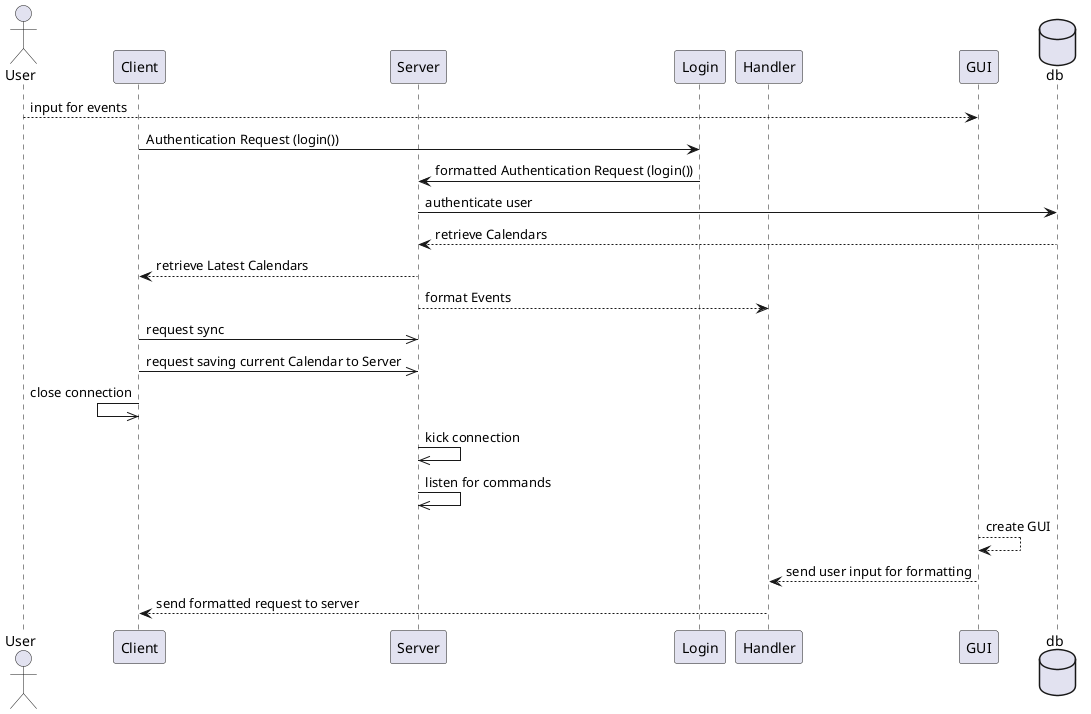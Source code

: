 @startuml

skinparam Shadowing false

actor User as U
participant Client as C
participant Server as S
participant Login as auth
participant Handler as H
participant GUI as G
database db

U --> G: input for events
C -> auth: Authentication Request (login())
auth -> S: formatted Authentication Request (login())
S -> db: authenticate user
db --> S: retrieve Calendars
C <-- S: retrieve Latest Calendars
H <-- S: format Events
C ->> S: request sync
C ->> S: request saving current Calendar to Server
C <<- C: close connection
S ->> S: kick connection
S ->> S: listen for commands
G --> G: create GUI
G --> H: send user input for formatting
H --> C: send formatted request to server 

'!include ../../plantuml-styles/ae-copyright-footer.txt
@enduml

